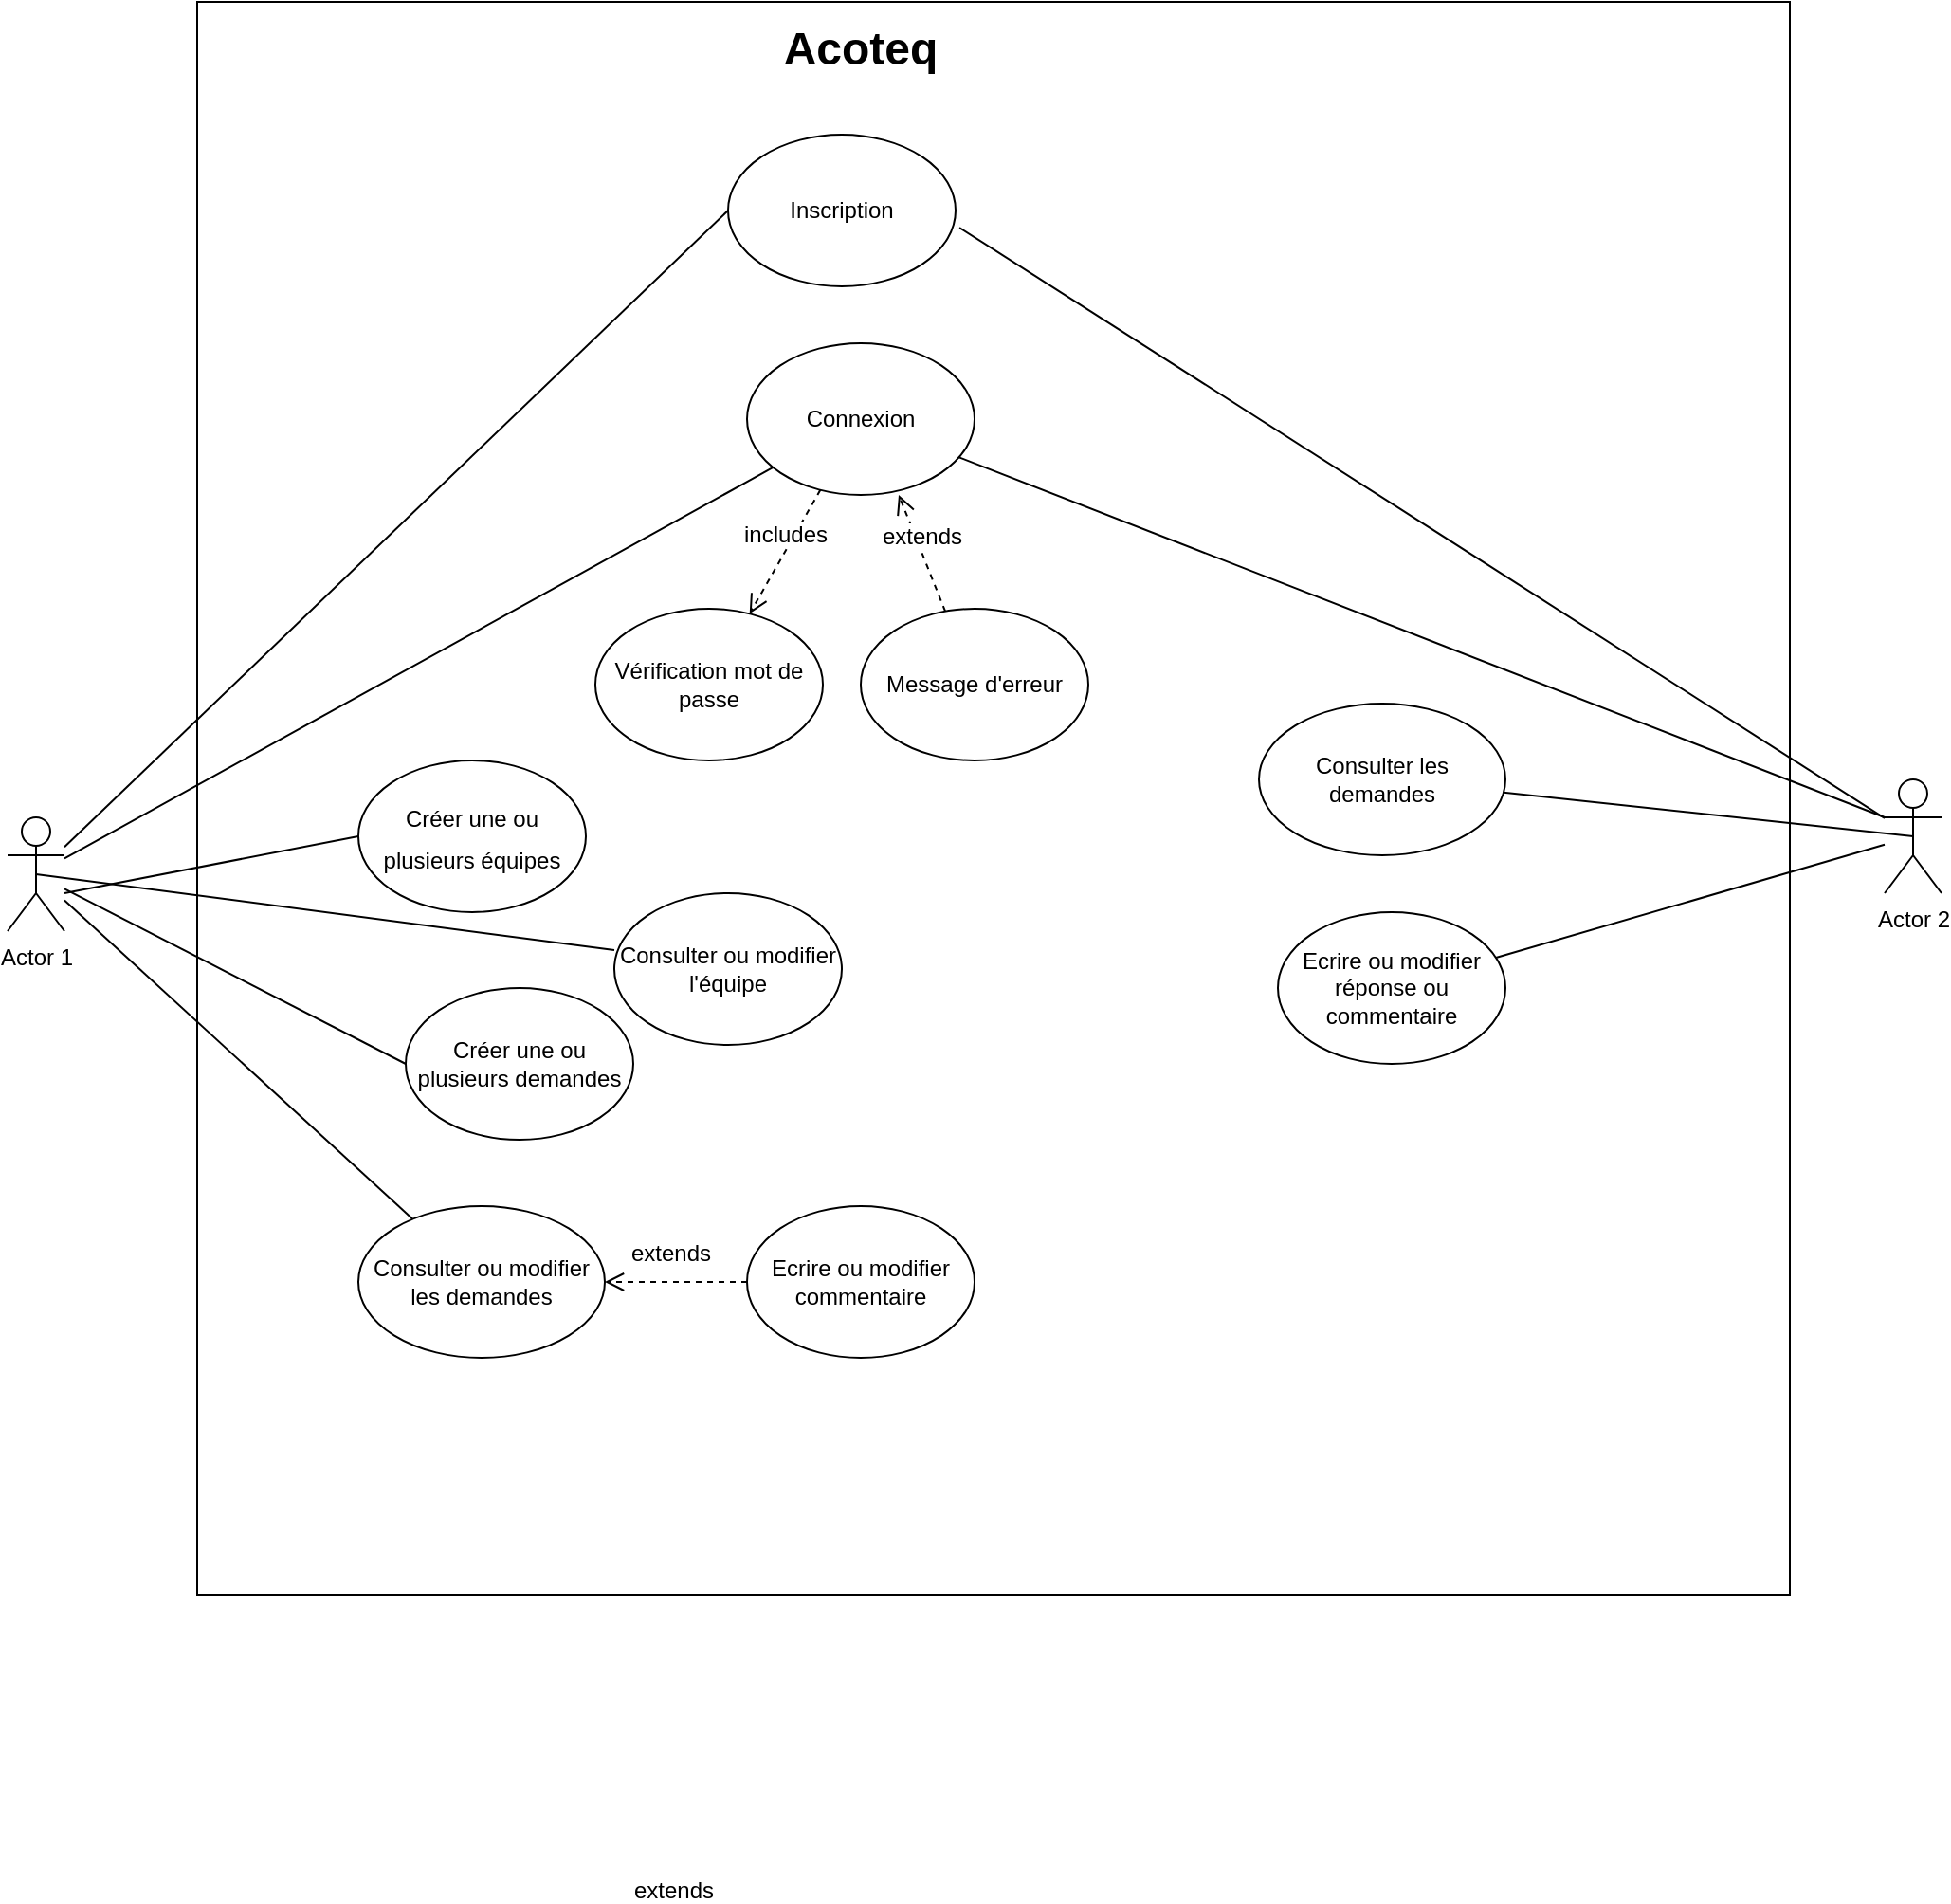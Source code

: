 <mxfile version="20.6.2" type="device"><diagram id="1nwABAVGlui7uyAJzkc5" name="Page-1"><mxGraphModel dx="1406" dy="1987" grid="1" gridSize="10" guides="1" tooltips="1" connect="1" arrows="1" fold="1" page="1" pageScale="1" pageWidth="827" pageHeight="1169" math="0" shadow="0"><root><mxCell id="0"/><mxCell id="1" parent="0"/><mxCell id="KfKeo0q590Qmj9MfqX5v-1" value="" style="whiteSpace=wrap;html=1;aspect=fixed;" parent="1" vertex="1"><mxGeometry x="150" y="-90" width="840" height="840" as="geometry"/></mxCell><mxCell id="KfKeo0q590Qmj9MfqX5v-2" value="Actor 1" style="shape=umlActor;verticalLabelPosition=bottom;verticalAlign=top;html=1;outlineConnect=0;" parent="1" vertex="1"><mxGeometry x="50" y="340" width="30" height="60" as="geometry"/></mxCell><mxCell id="KfKeo0q590Qmj9MfqX5v-3" value="Inscription" style="ellipse;whiteSpace=wrap;html=1;" parent="1" vertex="1"><mxGeometry x="430" y="-20" width="120" height="80" as="geometry"/></mxCell><mxCell id="KfKeo0q590Qmj9MfqX5v-4" value="Connexion" style="ellipse;whiteSpace=wrap;html=1;" parent="1" vertex="1"><mxGeometry x="440" y="90" width="120" height="80" as="geometry"/></mxCell><mxCell id="KfKeo0q590Qmj9MfqX5v-5" value="&lt;b&gt;&lt;font style=&quot;font-size: 24px;&quot;&gt;Acoteq&lt;/font&gt;&lt;/b&gt;" style="text;html=1;strokeColor=none;fillColor=none;align=center;verticalAlign=middle;whiteSpace=wrap;rounded=0;" parent="1" vertex="1"><mxGeometry x="330" y="-90" width="340" height="50" as="geometry"/></mxCell><mxCell id="KfKeo0q590Qmj9MfqX5v-7" value="&lt;font style=&quot;font-size: 12px;&quot;&gt;Créer une ou plusieurs équipes&lt;/font&gt;" style="ellipse;whiteSpace=wrap;html=1;fontSize=18;" parent="1" vertex="1"><mxGeometry x="235" y="310" width="120" height="80" as="geometry"/></mxCell><mxCell id="KfKeo0q590Qmj9MfqX5v-8" value="" style="endArrow=none;html=1;rounded=0;fontSize=12;exitX=0;exitY=0.5;exitDx=0;exitDy=0;" parent="1" source="KfKeo0q590Qmj9MfqX5v-3" target="KfKeo0q590Qmj9MfqX5v-2" edge="1"><mxGeometry width="50" height="50" relative="1" as="geometry"><mxPoint x="390" y="370" as="sourcePoint"/><mxPoint x="440" y="320" as="targetPoint"/></mxGeometry></mxCell><mxCell id="KfKeo0q590Qmj9MfqX5v-9" value="" style="endArrow=none;html=1;rounded=0;fontSize=12;" parent="1" source="KfKeo0q590Qmj9MfqX5v-4" target="KfKeo0q590Qmj9MfqX5v-2" edge="1"><mxGeometry width="50" height="50" relative="1" as="geometry"><mxPoint x="390" y="370" as="sourcePoint"/><mxPoint x="440" y="320" as="targetPoint"/></mxGeometry></mxCell><mxCell id="KfKeo0q590Qmj9MfqX5v-10" value="" style="endArrow=none;html=1;rounded=0;fontSize=12;exitX=0;exitY=0.5;exitDx=0;exitDy=0;" parent="1" source="KfKeo0q590Qmj9MfqX5v-7" edge="1"><mxGeometry width="50" height="50" relative="1" as="geometry"><mxPoint x="390" y="370" as="sourcePoint"/><mxPoint x="80" y="380" as="targetPoint"/></mxGeometry></mxCell><mxCell id="KfKeo0q590Qmj9MfqX5v-16" value="Vérification mot de passe" style="ellipse;whiteSpace=wrap;html=1;fontSize=12;" parent="1" vertex="1"><mxGeometry x="360" y="230" width="120" height="80" as="geometry"/></mxCell><mxCell id="KfKeo0q590Qmj9MfqX5v-18" value="Message d'erreur" style="ellipse;whiteSpace=wrap;html=1;fontSize=12;" parent="1" vertex="1"><mxGeometry x="500" y="230" width="120" height="80" as="geometry"/></mxCell><mxCell id="KfKeo0q590Qmj9MfqX5v-19" value="extends" style="html=1;verticalAlign=bottom;endArrow=open;dashed=1;endSize=8;rounded=0;fontSize=12;" parent="1" source="KfKeo0q590Qmj9MfqX5v-18" edge="1"><mxGeometry relative="1" as="geometry"><mxPoint x="430" y="340" as="sourcePoint"/><mxPoint x="520" y="170" as="targetPoint"/></mxGeometry></mxCell><mxCell id="KfKeo0q590Qmj9MfqX5v-20" value="includes" style="html=1;verticalAlign=bottom;endArrow=open;dashed=1;endSize=8;rounded=0;fontSize=12;" parent="1" source="KfKeo0q590Qmj9MfqX5v-4" target="KfKeo0q590Qmj9MfqX5v-16" edge="1"><mxGeometry relative="1" as="geometry"><mxPoint x="430" y="340" as="sourcePoint"/><mxPoint x="350" y="340" as="targetPoint"/></mxGeometry></mxCell><mxCell id="KfKeo0q590Qmj9MfqX5v-21" value="Créer une ou plusieurs demandes" style="ellipse;whiteSpace=wrap;html=1;fontSize=12;" parent="1" vertex="1"><mxGeometry x="260" y="430" width="120" height="80" as="geometry"/></mxCell><mxCell id="KfKeo0q590Qmj9MfqX5v-22" value="" style="endArrow=none;html=1;rounded=0;fontSize=12;exitX=0;exitY=0.5;exitDx=0;exitDy=0;" parent="1" source="KfKeo0q590Qmj9MfqX5v-21" target="KfKeo0q590Qmj9MfqX5v-2" edge="1"><mxGeometry width="50" height="50" relative="1" as="geometry"><mxPoint x="370" y="360" as="sourcePoint"/><mxPoint x="420" y="310" as="targetPoint"/></mxGeometry></mxCell><mxCell id="KfKeo0q590Qmj9MfqX5v-23" value="Consulter ou modifier l'équipe" style="ellipse;whiteSpace=wrap;html=1;fontSize=12;" parent="1" vertex="1"><mxGeometry x="370" y="380" width="120" height="80" as="geometry"/></mxCell><mxCell id="KfKeo0q590Qmj9MfqX5v-25" value="Ecrire ou modifier commentaire" style="ellipse;whiteSpace=wrap;html=1;fontSize=12;" parent="1" vertex="1"><mxGeometry x="440" y="545" width="120" height="80" as="geometry"/></mxCell><mxCell id="RR9j-yQpbVqRzOg-0I27-1" value="Consulter ou modifier les demandes" style="ellipse;whiteSpace=wrap;html=1;" parent="1" vertex="1"><mxGeometry x="235" y="545" width="130" height="80" as="geometry"/></mxCell><mxCell id="D2AiADUUH0mALM_PlKuu-1" value="" style="endArrow=none;html=1;rounded=0;exitX=0;exitY=0.375;exitDx=0;exitDy=0;exitPerimeter=0;entryX=0.5;entryY=0.5;entryDx=0;entryDy=0;entryPerimeter=0;" parent="1" source="KfKeo0q590Qmj9MfqX5v-23" target="KfKeo0q590Qmj9MfqX5v-2" edge="1"><mxGeometry width="50" height="50" relative="1" as="geometry"><mxPoint x="690" y="440" as="sourcePoint"/><mxPoint x="80" y="160" as="targetPoint"/></mxGeometry></mxCell><mxCell id="D2AiADUUH0mALM_PlKuu-2" value="" style="endArrow=none;html=1;rounded=0;" parent="1" source="RR9j-yQpbVqRzOg-0I27-1" target="KfKeo0q590Qmj9MfqX5v-2" edge="1"><mxGeometry width="50" height="50" relative="1" as="geometry"><mxPoint x="690" y="440" as="sourcePoint"/><mxPoint x="740" y="390" as="targetPoint"/></mxGeometry></mxCell><mxCell id="D2AiADUUH0mALM_PlKuu-3" value="extends" style="html=1;verticalAlign=bottom;endArrow=open;dashed=1;endSize=8;rounded=0;fontSize=12;entryX=1;entryY=0.5;entryDx=0;entryDy=0;exitX=0;exitY=0.5;exitDx=0;exitDy=0;" parent="1" source="KfKeo0q590Qmj9MfqX5v-25" target="RR9j-yQpbVqRzOg-0I27-1" edge="1"><mxGeometry x="0.047" y="330" relative="1" as="geometry"><mxPoint x="470.376" y="255.528" as="sourcePoint"/><mxPoint x="369.96" y="247.04" as="targetPoint"/><mxPoint as="offset"/></mxGeometry></mxCell><mxCell id="D2AiADUUH0mALM_PlKuu-7" value="Actor 2" style="shape=umlActor;verticalLabelPosition=bottom;verticalAlign=top;html=1;outlineConnect=0;" parent="1" vertex="1"><mxGeometry x="1040" y="320" width="30" height="60" as="geometry"/></mxCell><mxCell id="D2AiADUUH0mALM_PlKuu-8" value="" style="endArrow=none;html=1;rounded=0;entryX=1.017;entryY=0.613;entryDx=0;entryDy=0;entryPerimeter=0;" parent="1" source="D2AiADUUH0mALM_PlKuu-7" target="KfKeo0q590Qmj9MfqX5v-3" edge="1"><mxGeometry width="50" height="50" relative="1" as="geometry"><mxPoint x="660" y="290" as="sourcePoint"/><mxPoint x="710" y="240" as="targetPoint"/></mxGeometry></mxCell><mxCell id="D2AiADUUH0mALM_PlKuu-9" value="" style="endArrow=none;html=1;rounded=0;" parent="1" source="KfKeo0q590Qmj9MfqX5v-4" edge="1"><mxGeometry width="50" height="50" relative="1" as="geometry"><mxPoint x="660" y="290" as="sourcePoint"/><mxPoint x="1040" y="340" as="targetPoint"/></mxGeometry></mxCell><mxCell id="D2AiADUUH0mALM_PlKuu-11" value="Consulter les demandes" style="ellipse;whiteSpace=wrap;html=1;" parent="1" vertex="1"><mxGeometry x="710" y="280" width="130" height="80" as="geometry"/></mxCell><mxCell id="D2AiADUUH0mALM_PlKuu-12" value="Ecrire ou modifier réponse ou commentaire" style="ellipse;whiteSpace=wrap;html=1;fontSize=12;" parent="1" vertex="1"><mxGeometry x="720" y="390" width="120" height="80" as="geometry"/></mxCell><mxCell id="D2AiADUUH0mALM_PlKuu-13" value="" style="endArrow=none;html=1;rounded=0;entryX=0.5;entryY=0.5;entryDx=0;entryDy=0;entryPerimeter=0;" parent="1" source="D2AiADUUH0mALM_PlKuu-11" target="D2AiADUUH0mALM_PlKuu-7" edge="1"><mxGeometry width="50" height="50" relative="1" as="geometry"><mxPoint x="660" y="290" as="sourcePoint"/><mxPoint x="710" y="240" as="targetPoint"/></mxGeometry></mxCell><mxCell id="D2AiADUUH0mALM_PlKuu-14" value="" style="endArrow=none;html=1;rounded=0;" parent="1" source="D2AiADUUH0mALM_PlKuu-12" target="D2AiADUUH0mALM_PlKuu-7" edge="1"><mxGeometry width="50" height="50" relative="1" as="geometry"><mxPoint x="660" y="290" as="sourcePoint"/><mxPoint x="710" y="240" as="targetPoint"/></mxGeometry></mxCell><mxCell id="D2AiADUUH0mALM_PlKuu-15" value="extends" style="text;html=1;strokeColor=none;fillColor=none;align=center;verticalAlign=middle;whiteSpace=wrap;rounded=0;" parent="1" vertex="1"><mxGeometry x="370" y="555" width="60" height="30" as="geometry"/></mxCell></root></mxGraphModel></diagram></mxfile>